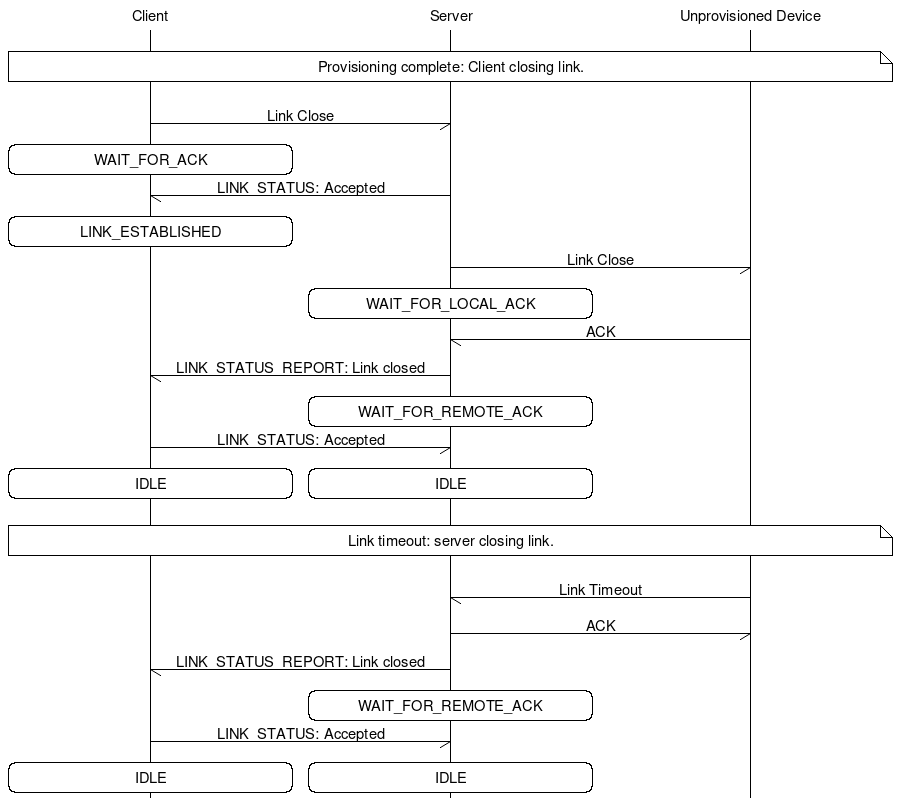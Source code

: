 msc {
        hscale="1.5";

        client[label="Client"],server[label="Server"],device[label="Unprovisioned Device"];
        |||;
        client note device[label="Provisioning complete: Client closing link."];
        |||;

        client->server[label="Link Close"];
        client rbox client[label="WAIT_FOR_ACK"];

        client<-server[label="LINK_STATUS: Accepted"];
        client rbox client[label="LINK_ESTABLISHED"];

        server->device[label="Link Close"];
        server rbox server[label="WAIT_FOR_LOCAL_ACK"];
        server<-device[label="ACK"];

        client<-server[label="LINK_STATUS_REPORT: Link closed"];
        server rbox server[label="WAIT_FOR_REMOTE_ACK"];

        client->server[label="LINK_STATUS: Accepted"];
        client rbox client[label="IDLE"],
        server rbox server[label="IDLE"];


        |||;
        client note device[label="Link timeout: server closing link."];
        |||;

        server<-device[label="Link Timeout"];
        server->device[label="ACK"];

        client<-server[label="LINK_STATUS_REPORT: Link closed"];
        server rbox server[label="WAIT_FOR_REMOTE_ACK"];
        client->server[label="LINK_STATUS: Accepted"];
        server rbox server[label="IDLE"],
        client rbox client[label="IDLE"];
}